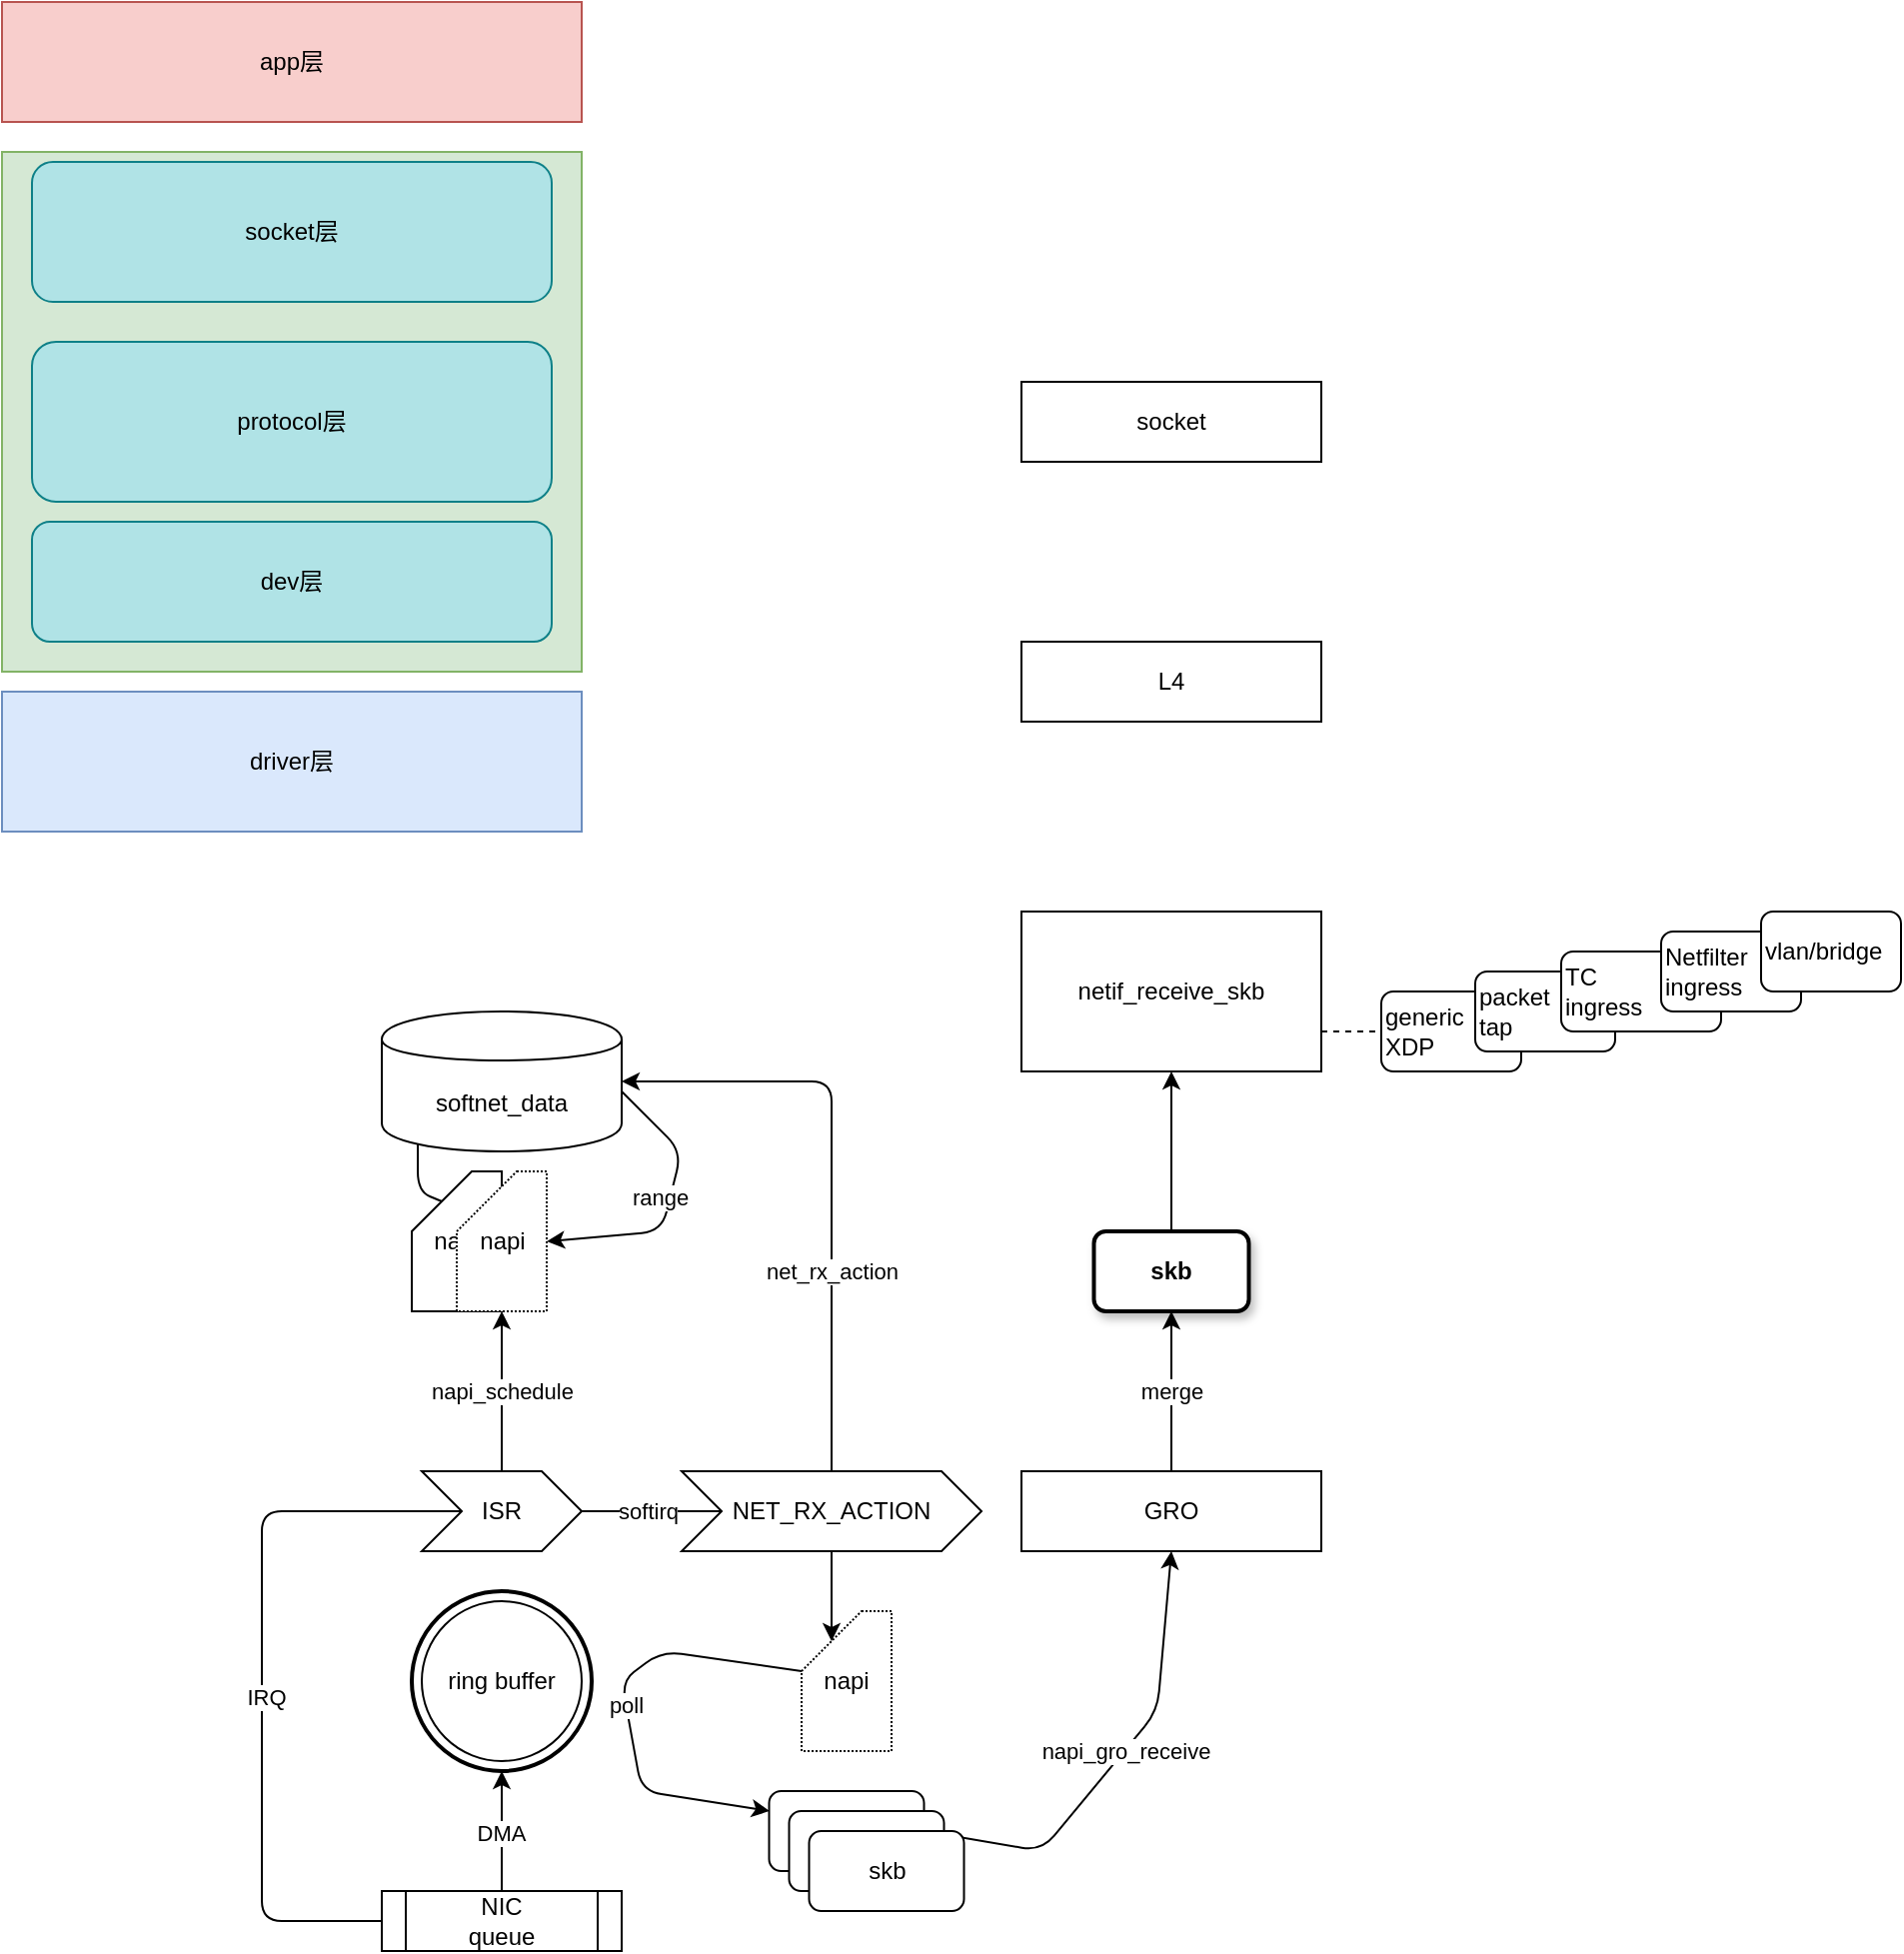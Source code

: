 <mxfile version="13.0.6" type="github">
  <diagram id="QSgkhsJ8-CCZ3Fh4raby" name="第 1 页">
    <mxGraphModel dx="946" dy="591" grid="1" gridSize="10" guides="1" tooltips="1" connect="1" arrows="1" fold="1" page="1" pageScale="1" pageWidth="827" pageHeight="1169" math="0" shadow="0">
      <root>
        <mxCell id="0" />
        <mxCell id="1" parent="0" />
        <mxCell id="DjlL4Gagi0AbFThIr3c9-64" value="" style="ellipse;whiteSpace=wrap;html=1;aspect=fixed;shadow=0;glass=0;comic=1;strokeWidth=2;gradientColor=#ffffff;" parent="1" vertex="1">
          <mxGeometry x="245" y="820" width="90" height="90" as="geometry" />
        </mxCell>
        <mxCell id="qL4h5Hli39V2gupRvyvF-1" value="" style="rounded=0;whiteSpace=wrap;html=1;fillColor=#d5e8d4;strokeColor=#82b366;" parent="1" vertex="1">
          <mxGeometry x="40" y="100" width="290" height="260" as="geometry" />
        </mxCell>
        <mxCell id="qL4h5Hli39V2gupRvyvF-2" value="&lt;div&gt;driver层&lt;/div&gt;" style="rounded=0;whiteSpace=wrap;html=1;fillColor=#dae8fc;strokeColor=#6c8ebf;align=center;" parent="1" vertex="1">
          <mxGeometry x="40" y="370" width="290" height="70" as="geometry" />
        </mxCell>
        <mxCell id="qL4h5Hli39V2gupRvyvF-3" value="app层" style="rounded=0;whiteSpace=wrap;html=1;fillColor=#f8cecc;strokeColor=#b85450;align=center;" parent="1" vertex="1">
          <mxGeometry x="40" y="25" width="290" height="60" as="geometry" />
        </mxCell>
        <mxCell id="qL4h5Hli39V2gupRvyvF-4" value="socket层" style="rounded=1;whiteSpace=wrap;html=1;fillColor=#b0e3e6;strokeColor=#0e8088;" parent="1" vertex="1">
          <mxGeometry x="55" y="105" width="260" height="70" as="geometry" />
        </mxCell>
        <mxCell id="qL4h5Hli39V2gupRvyvF-5" value="protocol层" style="rounded=1;whiteSpace=wrap;html=1;fillColor=#b0e3e6;strokeColor=#0e8088;" parent="1" vertex="1">
          <mxGeometry x="55" y="195" width="260" height="80" as="geometry" />
        </mxCell>
        <mxCell id="qL4h5Hli39V2gupRvyvF-6" value="dev层" style="rounded=1;whiteSpace=wrap;html=1;fillColor=#b0e3e6;strokeColor=#0e8088;" parent="1" vertex="1">
          <mxGeometry x="55" y="285" width="260" height="60" as="geometry" />
        </mxCell>
        <mxCell id="DjlL4Gagi0AbFThIr3c9-20" value="" style="edgeStyle=orthogonalEdgeStyle;rounded=0;orthogonalLoop=1;jettySize=auto;html=1;" parent="1" source="DjlL4Gagi0AbFThIr3c9-1" edge="1">
          <mxGeometry relative="1" as="geometry">
            <mxPoint x="290" y="910" as="targetPoint" />
          </mxGeometry>
        </mxCell>
        <mxCell id="DjlL4Gagi0AbFThIr3c9-21" value="DMA&amp;nbsp;" style="edgeLabel;html=1;align=center;verticalAlign=middle;resizable=0;points=[];" parent="DjlL4Gagi0AbFThIr3c9-20" vertex="1" connectable="0">
          <mxGeometry x="-0.04" y="-1" relative="1" as="geometry">
            <mxPoint as="offset" />
          </mxGeometry>
        </mxCell>
        <mxCell id="DjlL4Gagi0AbFThIr3c9-1" value="NIC&lt;br&gt;queue" style="shape=process;whiteSpace=wrap;html=1;backgroundOutline=1;rotation=0;" parent="1" vertex="1">
          <mxGeometry x="230" y="970" width="120" height="30" as="geometry" />
        </mxCell>
        <mxCell id="DjlL4Gagi0AbFThIr3c9-2" value="ring buffer" style="ellipse;whiteSpace=wrap;html=1;aspect=fixed;" parent="1" vertex="1">
          <mxGeometry x="250" y="825" width="80" height="80" as="geometry" />
        </mxCell>
        <mxCell id="DjlL4Gagi0AbFThIr3c9-5" value="ISR" style="shape=step;perimeter=stepPerimeter;whiteSpace=wrap;html=1;fixedSize=1;" parent="1" vertex="1">
          <mxGeometry x="250" y="760" width="80" height="40" as="geometry" />
        </mxCell>
        <mxCell id="DjlL4Gagi0AbFThIr3c9-26" value="" style="edgeStyle=orthogonalEdgeStyle;rounded=0;orthogonalLoop=1;jettySize=auto;html=1;entryX=0.5;entryY=1;entryDx=0;entryDy=0;entryPerimeter=0;" parent="1" source="DjlL4Gagi0AbFThIr3c9-5" target="DjlL4Gagi0AbFThIr3c9-46" edge="1">
          <mxGeometry relative="1" as="geometry">
            <Array as="points">
              <mxPoint x="290" y="700" />
              <mxPoint x="290" y="700" />
            </Array>
          </mxGeometry>
        </mxCell>
        <mxCell id="DjlL4Gagi0AbFThIr3c9-27" value="napi_schedule" style="edgeLabel;html=1;align=center;verticalAlign=middle;resizable=0;points=[];" parent="DjlL4Gagi0AbFThIr3c9-26" vertex="1" connectable="0">
          <mxGeometry y="1" relative="1" as="geometry">
            <mxPoint x="1" as="offset" />
          </mxGeometry>
        </mxCell>
        <mxCell id="DjlL4Gagi0AbFThIr3c9-10" value="napi" style="shape=card;whiteSpace=wrap;html=1;align=center;" parent="1" vertex="1">
          <mxGeometry x="245" y="610" width="45" height="70" as="geometry" />
        </mxCell>
        <mxCell id="DjlL4Gagi0AbFThIr3c9-17" value="&lt;span&gt;softnet_data&lt;/span&gt;" style="shape=cylinder;whiteSpace=wrap;html=1;boundedLbl=1;backgroundOutline=1;" parent="1" vertex="1">
          <mxGeometry x="230" y="530" width="120" height="70" as="geometry" />
        </mxCell>
        <mxCell id="DjlL4Gagi0AbFThIr3c9-24" value="" style="endArrow=none;html=1;exitX=0;exitY=0.5;exitDx=0;exitDy=0;" parent="1" source="DjlL4Gagi0AbFThIr3c9-1" edge="1">
          <mxGeometry width="50" height="50" relative="1" as="geometry">
            <mxPoint x="420" y="930" as="sourcePoint" />
            <mxPoint x="270" y="780" as="targetPoint" />
            <Array as="points">
              <mxPoint x="170" y="985" />
              <mxPoint x="170" y="780" />
            </Array>
          </mxGeometry>
        </mxCell>
        <mxCell id="DjlL4Gagi0AbFThIr3c9-25" value="IRQ" style="edgeLabel;html=1;align=center;verticalAlign=middle;resizable=0;points=[];" parent="DjlL4Gagi0AbFThIr3c9-24" vertex="1" connectable="0">
          <mxGeometry x="-0.058" y="-2" relative="1" as="geometry">
            <mxPoint as="offset" />
          </mxGeometry>
        </mxCell>
        <mxCell id="DjlL4Gagi0AbFThIr3c9-28" value="NET_RX_ACTION" style="shape=step;perimeter=stepPerimeter;whiteSpace=wrap;html=1;fixedSize=1;" parent="1" vertex="1">
          <mxGeometry x="380" y="760" width="150" height="40" as="geometry" />
        </mxCell>
        <mxCell id="DjlL4Gagi0AbFThIr3c9-52" value="GRO" style="shape=step;perimeter=stepPerimeter;whiteSpace=wrap;html=1;fixedSize=1;size=-10;" parent="1" vertex="1">
          <mxGeometry x="550" y="760" width="150" height="40" as="geometry" />
        </mxCell>
        <mxCell id="DjlL4Gagi0AbFThIr3c9-30" value="" style="endArrow=none;html=1;exitX=1;exitY=0.5;exitDx=0;exitDy=0;" parent="1" source="DjlL4Gagi0AbFThIr3c9-5" edge="1">
          <mxGeometry width="50" height="50" relative="1" as="geometry">
            <mxPoint x="420" y="930" as="sourcePoint" />
            <mxPoint x="400" y="780" as="targetPoint" />
          </mxGeometry>
        </mxCell>
        <mxCell id="DjlL4Gagi0AbFThIr3c9-31" value="softirq" style="edgeLabel;html=1;align=center;verticalAlign=middle;resizable=0;points=[];" parent="DjlL4Gagi0AbFThIr3c9-30" vertex="1" connectable="0">
          <mxGeometry x="-0.077" relative="1" as="geometry">
            <mxPoint as="offset" />
          </mxGeometry>
        </mxCell>
        <mxCell id="DjlL4Gagi0AbFThIr3c9-32" value="" style="endArrow=classic;html=1;exitX=0.5;exitY=0;exitDx=0;exitDy=0;entryX=1;entryY=0.5;entryDx=0;entryDy=0;" parent="1" source="DjlL4Gagi0AbFThIr3c9-28" target="DjlL4Gagi0AbFThIr3c9-17" edge="1">
          <mxGeometry width="50" height="50" relative="1" as="geometry">
            <mxPoint x="330" y="880" as="sourcePoint" />
            <mxPoint x="380" y="830" as="targetPoint" />
            <Array as="points">
              <mxPoint x="455" y="565" />
            </Array>
          </mxGeometry>
        </mxCell>
        <mxCell id="DjlL4Gagi0AbFThIr3c9-33" value="net_rx_action" style="edgeLabel;html=1;align=center;verticalAlign=middle;resizable=0;points=[];" parent="DjlL4Gagi0AbFThIr3c9-32" vertex="1" connectable="0">
          <mxGeometry x="0.033" relative="1" as="geometry">
            <mxPoint y="55" as="offset" />
          </mxGeometry>
        </mxCell>
        <mxCell id="DjlL4Gagi0AbFThIr3c9-35" value="napi" style="shape=card;whiteSpace=wrap;html=1;align=center;dashed=1;dashPattern=1 1;" parent="1" vertex="1">
          <mxGeometry x="440" y="830" width="45" height="70" as="geometry" />
        </mxCell>
        <mxCell id="DjlL4Gagi0AbFThIr3c9-36" value="" style="endArrow=classic;html=1;entryX=0;entryY=0;entryDx=15;entryDy=15;entryPerimeter=0;exitX=0.5;exitY=1;exitDx=0;exitDy=0;" parent="1" source="DjlL4Gagi0AbFThIr3c9-28" target="DjlL4Gagi0AbFThIr3c9-35" edge="1">
          <mxGeometry width="50" height="50" relative="1" as="geometry">
            <mxPoint x="360" y="850" as="sourcePoint" />
            <mxPoint x="410" y="800" as="targetPoint" />
          </mxGeometry>
        </mxCell>
        <mxCell id="DjlL4Gagi0AbFThIr3c9-42" value="skb" style="rounded=1;whiteSpace=wrap;html=1;" parent="1" vertex="1">
          <mxGeometry x="423.75" y="920" width="77.5" height="40" as="geometry" />
        </mxCell>
        <mxCell id="DjlL4Gagi0AbFThIr3c9-44" value="poll" style="endArrow=classic;html=1;exitX=0;exitY=0;exitDx=0;exitDy=30;exitPerimeter=0;" parent="1" source="DjlL4Gagi0AbFThIr3c9-35" edge="1">
          <mxGeometry width="50" height="50" relative="1" as="geometry">
            <mxPoint x="350" y="950" as="sourcePoint" />
            <mxPoint x="424" y="930" as="targetPoint" />
            <Array as="points">
              <mxPoint x="370" y="850" />
              <mxPoint x="350" y="865" />
              <mxPoint x="360" y="920" />
            </Array>
          </mxGeometry>
        </mxCell>
        <mxCell id="DjlL4Gagi0AbFThIr3c9-46" value="napi" style="shape=card;whiteSpace=wrap;html=1;align=center;dashed=1;dashPattern=1 1;" parent="1" vertex="1">
          <mxGeometry x="267.5" y="610" width="45" height="70" as="geometry" />
        </mxCell>
        <mxCell id="DjlL4Gagi0AbFThIr3c9-49" value="" style="endArrow=none;html=1;entryX=0;entryY=0;entryDx=15;entryDy=15;entryPerimeter=0;exitX=0.15;exitY=0.95;exitDx=0;exitDy=0;exitPerimeter=0;" parent="1" source="DjlL4Gagi0AbFThIr3c9-17" target="DjlL4Gagi0AbFThIr3c9-10" edge="1">
          <mxGeometry width="50" height="50" relative="1" as="geometry">
            <mxPoint x="350" y="870" as="sourcePoint" />
            <mxPoint x="400" y="820" as="targetPoint" />
            <Array as="points">
              <mxPoint x="248" y="620" />
            </Array>
          </mxGeometry>
        </mxCell>
        <mxCell id="DjlL4Gagi0AbFThIr3c9-55" value="" style="endArrow=classic;html=1;exitX=1;exitY=0.5;exitDx=0;exitDy=0;entryX=0.5;entryY=1;entryDx=0;entryDy=0;" parent="1" source="DjlL4Gagi0AbFThIr3c9-42" target="DjlL4Gagi0AbFThIr3c9-52" edge="1">
          <mxGeometry width="50" height="50" relative="1" as="geometry">
            <mxPoint x="490" y="850" as="sourcePoint" />
            <mxPoint x="540" y="800" as="targetPoint" />
            <Array as="points">
              <mxPoint x="560" y="950" />
              <mxPoint x="618" y="880" />
            </Array>
          </mxGeometry>
        </mxCell>
        <mxCell id="DjlL4Gagi0AbFThIr3c9-56" value="napi_gro_receive" style="edgeLabel;html=1;align=center;verticalAlign=middle;resizable=0;points=[];" parent="DjlL4Gagi0AbFThIr3c9-55" vertex="1" connectable="0">
          <mxGeometry x="0.09" y="-1" relative="1" as="geometry">
            <mxPoint x="-1" as="offset" />
          </mxGeometry>
        </mxCell>
        <mxCell id="DjlL4Gagi0AbFThIr3c9-58" value="" style="endArrow=classic;html=1;entryX=1;entryY=0.5;entryDx=0;entryDy=0;entryPerimeter=0;" parent="1" target="DjlL4Gagi0AbFThIr3c9-46" edge="1">
          <mxGeometry width="50" height="50" relative="1" as="geometry">
            <mxPoint x="350" y="570" as="sourcePoint" />
            <mxPoint x="480" y="850" as="targetPoint" />
            <Array as="points">
              <mxPoint x="380" y="600" />
              <mxPoint x="370" y="640" />
            </Array>
          </mxGeometry>
        </mxCell>
        <mxCell id="DjlL4Gagi0AbFThIr3c9-65" value="range" style="edgeLabel;html=1;align=center;verticalAlign=middle;resizable=0;points=[];" parent="DjlL4Gagi0AbFThIr3c9-58" vertex="1" connectable="0">
          <mxGeometry x="-0.05" y="-5" relative="1" as="geometry">
            <mxPoint as="offset" />
          </mxGeometry>
        </mxCell>
        <mxCell id="DjlL4Gagi0AbFThIr3c9-59" value="skb" style="rounded=1;whiteSpace=wrap;html=1;" parent="1" vertex="1">
          <mxGeometry x="433.75" y="930" width="77.5" height="40" as="geometry" />
        </mxCell>
        <mxCell id="DjlL4Gagi0AbFThIr3c9-61" value="skb" style="rounded=1;whiteSpace=wrap;html=1;" parent="1" vertex="1">
          <mxGeometry x="443.75" y="940" width="77.5" height="40" as="geometry" />
        </mxCell>
        <mxCell id="DjlL4Gagi0AbFThIr3c9-62" value="&lt;b&gt;skb&lt;/b&gt;" style="rounded=1;whiteSpace=wrap;html=1;gradientColor=#ffffff;shadow=1;glass=0;strokeWidth=2;" parent="1" vertex="1">
          <mxGeometry x="586.25" y="640" width="77.5" height="40" as="geometry" />
        </mxCell>
        <mxCell id="DjlL4Gagi0AbFThIr3c9-63" value="merge" style="endArrow=classic;html=1;entryX=0.5;entryY=1;entryDx=0;entryDy=0;exitX=0.5;exitY=0;exitDx=0;exitDy=0;" parent="1" source="DjlL4Gagi0AbFThIr3c9-52" target="DjlL4Gagi0AbFThIr3c9-62" edge="1">
          <mxGeometry width="50" height="50" relative="1" as="geometry">
            <mxPoint x="520" y="1010" as="sourcePoint" />
            <mxPoint x="570" y="960" as="targetPoint" />
            <Array as="points">
              <mxPoint x="625" y="750" />
            </Array>
          </mxGeometry>
        </mxCell>
        <mxCell id="DjlL4Gagi0AbFThIr3c9-70" value="" style="endArrow=classic;html=1;entryX=0.5;entryY=1;entryDx=0;entryDy=0;exitX=0.5;exitY=0;exitDx=0;exitDy=0;" parent="1" source="DjlL4Gagi0AbFThIr3c9-62" target="NEUN2svOgOYwnKvYQtpy-1" edge="1">
          <mxGeometry width="50" height="50" relative="1" as="geometry">
            <mxPoint x="530" y="630" as="sourcePoint" />
            <mxPoint x="625" y="490" as="targetPoint" />
          </mxGeometry>
        </mxCell>
        <mxCell id="DjlL4Gagi0AbFThIr3c9-72" value="L4" style="shape=step;perimeter=stepPerimeter;whiteSpace=wrap;html=1;fixedSize=1;size=-10;" parent="1" vertex="1">
          <mxGeometry x="550" y="345" width="150" height="40" as="geometry" />
        </mxCell>
        <mxCell id="DjlL4Gagi0AbFThIr3c9-73" value="socket" style="shape=step;perimeter=stepPerimeter;whiteSpace=wrap;html=1;fixedSize=1;size=-10;" parent="1" vertex="1">
          <mxGeometry x="550" y="215" width="150" height="40" as="geometry" />
        </mxCell>
        <mxCell id="NEUN2svOgOYwnKvYQtpy-1" value="netif_receive_skb" style="shape=step;perimeter=stepPerimeter;whiteSpace=wrap;html=1;fixedSize=1;size=-10;" vertex="1" parent="1">
          <mxGeometry x="550" y="480" width="150" height="80" as="geometry" />
        </mxCell>
        <mxCell id="NEUN2svOgOYwnKvYQtpy-13" value="" style="group" vertex="1" connectable="0" parent="1">
          <mxGeometry x="730" y="480" width="260" height="80" as="geometry" />
        </mxCell>
        <mxCell id="NEUN2svOgOYwnKvYQtpy-3" value="generic&lt;br&gt;XDP" style="rounded=1;whiteSpace=wrap;html=1;align=left;" vertex="1" parent="NEUN2svOgOYwnKvYQtpy-13">
          <mxGeometry y="40" width="70" height="40" as="geometry" />
        </mxCell>
        <mxCell id="NEUN2svOgOYwnKvYQtpy-5" value="packet&lt;br&gt;tap" style="rounded=1;whiteSpace=wrap;html=1;align=left;" vertex="1" parent="NEUN2svOgOYwnKvYQtpy-13">
          <mxGeometry x="47" y="30" width="70" height="40" as="geometry" />
        </mxCell>
        <mxCell id="NEUN2svOgOYwnKvYQtpy-7" value="TC &lt;br&gt;ingress" style="rounded=1;whiteSpace=wrap;html=1;align=left;" vertex="1" parent="NEUN2svOgOYwnKvYQtpy-13">
          <mxGeometry x="90" y="20" width="80" height="40" as="geometry" />
        </mxCell>
        <mxCell id="NEUN2svOgOYwnKvYQtpy-11" value="Netfilter&lt;br&gt;ingress" style="rounded=1;whiteSpace=wrap;html=1;align=left;" vertex="1" parent="NEUN2svOgOYwnKvYQtpy-13">
          <mxGeometry x="140" y="10" width="70" height="40" as="geometry" />
        </mxCell>
        <mxCell id="NEUN2svOgOYwnKvYQtpy-8" value="vlan/bridge" style="rounded=1;whiteSpace=wrap;html=1;align=left;" vertex="1" parent="NEUN2svOgOYwnKvYQtpy-13">
          <mxGeometry x="190" width="70" height="40" as="geometry" />
        </mxCell>
        <mxCell id="NEUN2svOgOYwnKvYQtpy-14" value="" style="endArrow=none;dashed=1;html=1;entryX=0;entryY=0.5;entryDx=0;entryDy=0;exitX=1;exitY=0.75;exitDx=0;exitDy=0;" edge="1" parent="1" source="NEUN2svOgOYwnKvYQtpy-1" target="NEUN2svOgOYwnKvYQtpy-3">
          <mxGeometry width="50" height="50" relative="1" as="geometry">
            <mxPoint x="650" y="620" as="sourcePoint" />
            <mxPoint x="700" y="570" as="targetPoint" />
          </mxGeometry>
        </mxCell>
      </root>
    </mxGraphModel>
  </diagram>
</mxfile>
